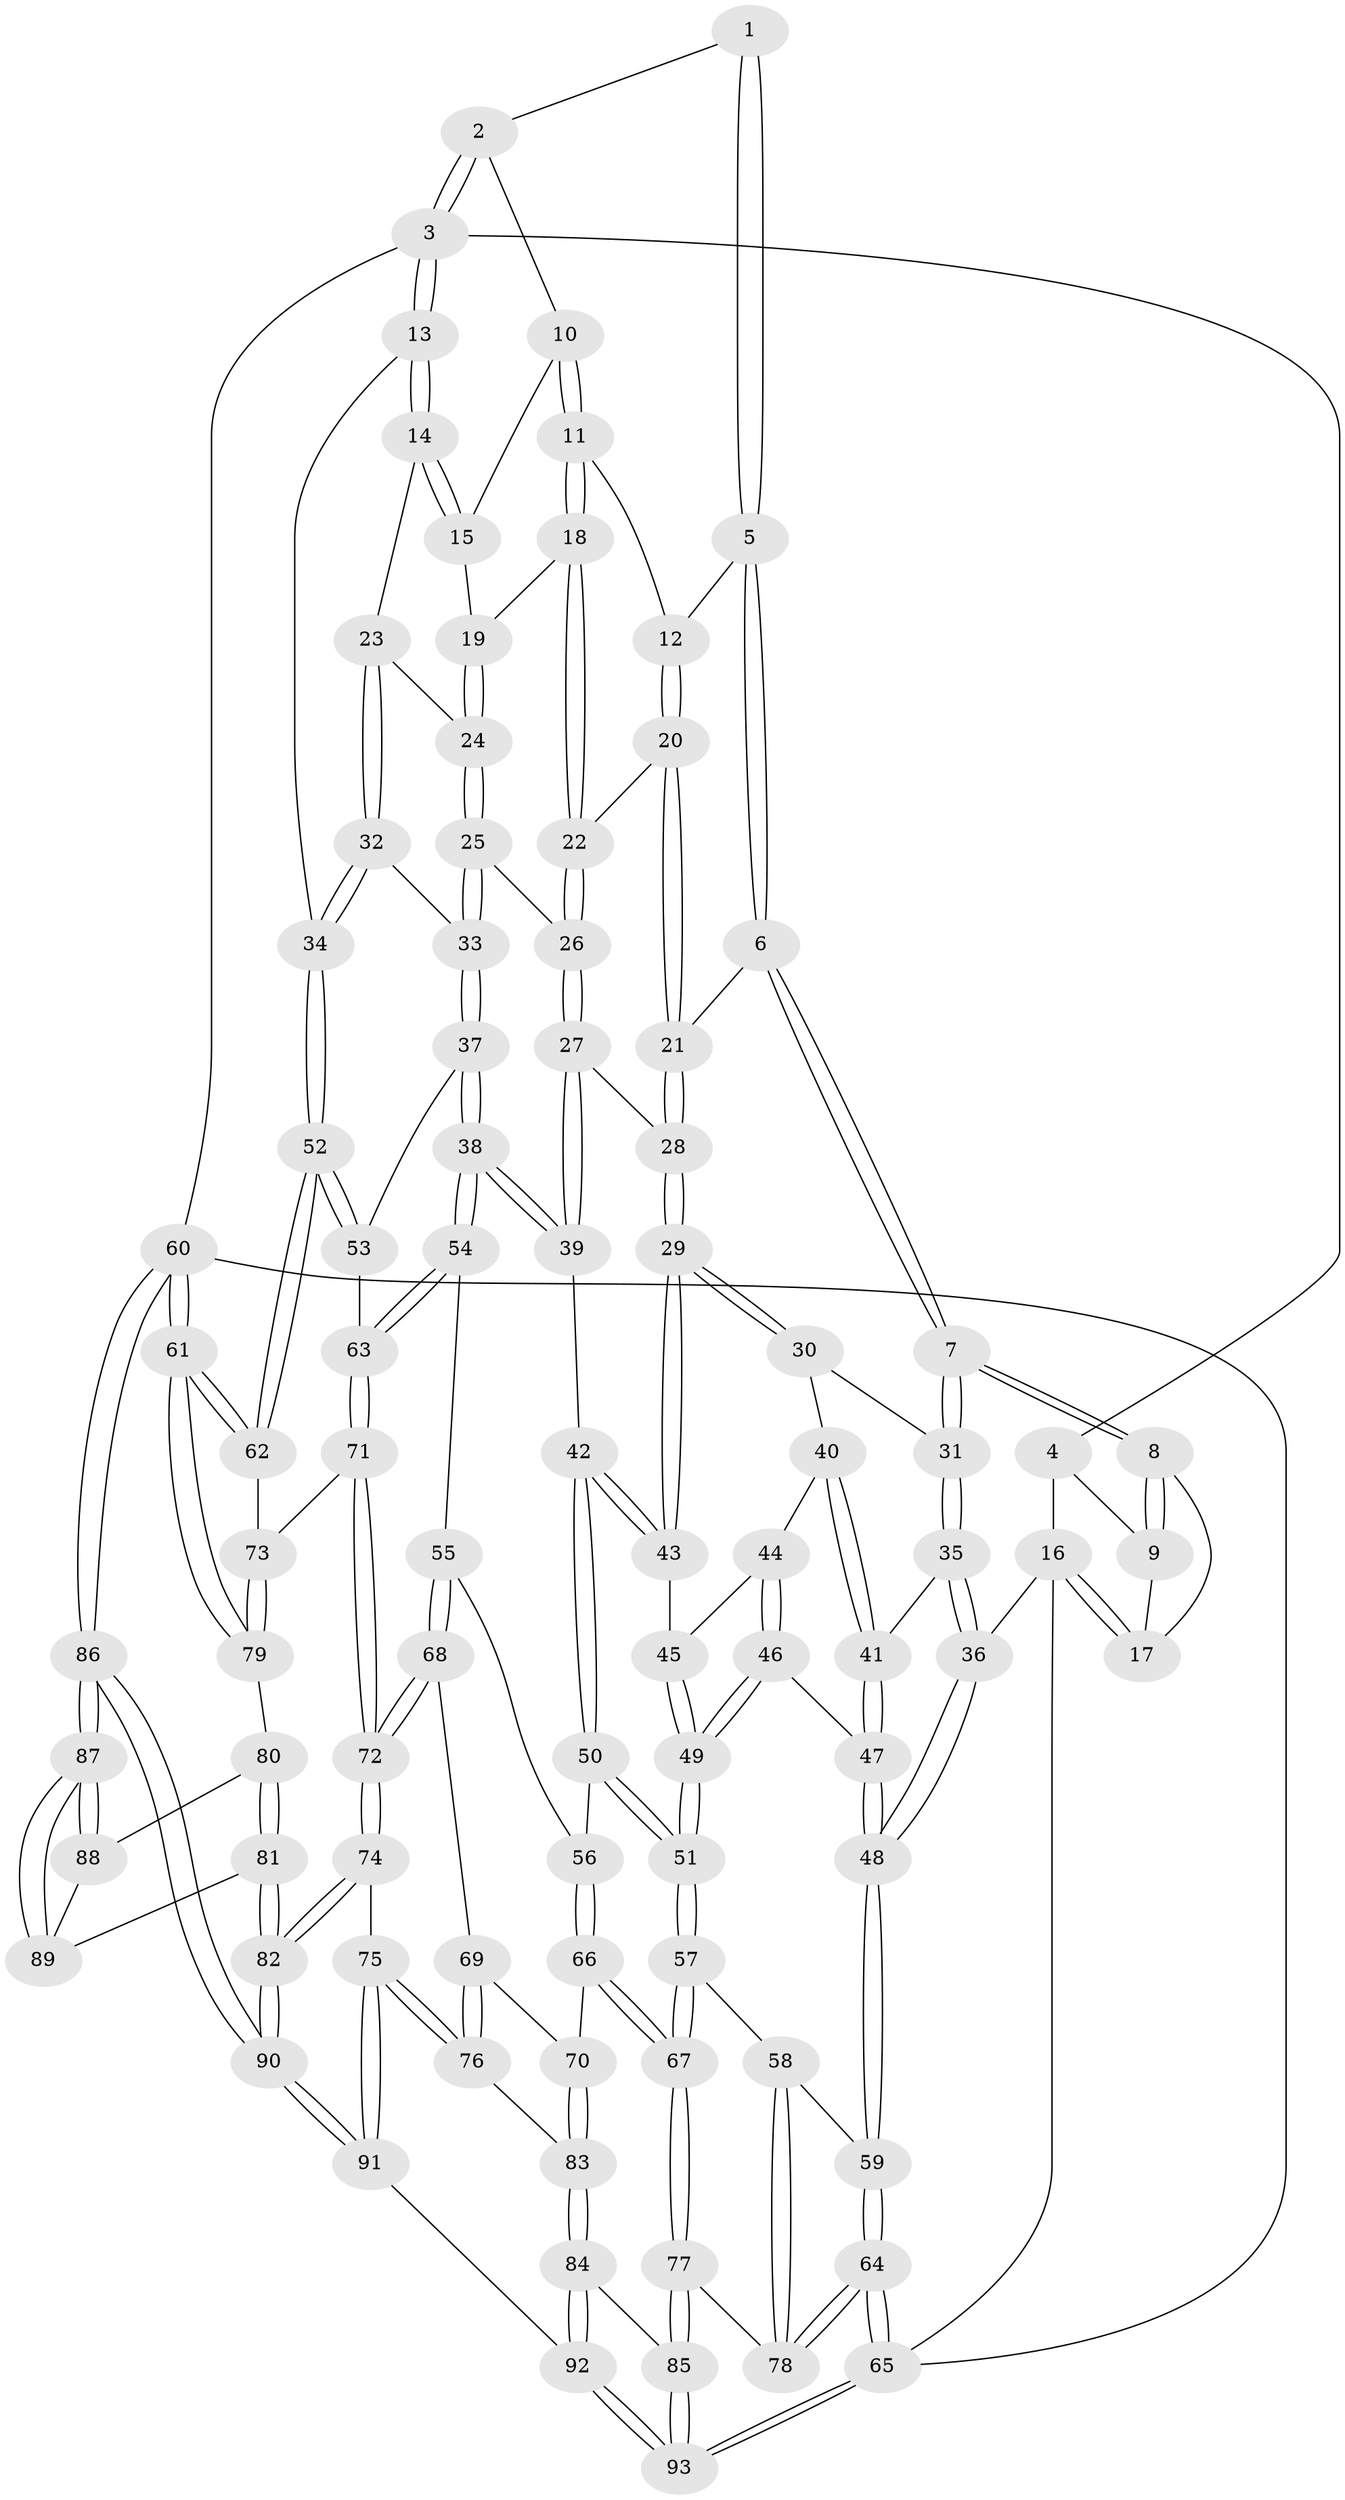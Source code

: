 // Generated by graph-tools (version 1.1) at 2025/17/03/09/25 04:17:07]
// undirected, 93 vertices, 229 edges
graph export_dot {
graph [start="1"]
  node [color=gray90,style=filled];
  1 [pos="+0.46582925480349885+0"];
  2 [pos="+0.8316509696546543+0"];
  3 [pos="+1+0"];
  4 [pos="+0.3099199696712431+0"];
  5 [pos="+0.4903435539076564+0"];
  6 [pos="+0.4666949590655787+0.17959232643820655"];
  7 [pos="+0.21810987411608912+0.18507504983681755"];
  8 [pos="+0.21086990651008017+0.1626872154217611"];
  9 [pos="+0.28330278383366986+0"];
  10 [pos="+0.8311786372222965+0"];
  11 [pos="+0.6370940987849767+0.1307279879775531"];
  12 [pos="+0.6083908848513483+0.12351467222047537"];
  13 [pos="+1+0.27473531625408043"];
  14 [pos="+0.9023495432703564+0.17297398538857647"];
  15 [pos="+0.8291147824854725+0.015074232951328169"];
  16 [pos="+0+0.06971386579643395"];
  17 [pos="+0+0.10933408151313947"];
  18 [pos="+0.6743705344692651+0.17071274695232255"];
  19 [pos="+0.7353067626968088+0.15997286924631007"];
  20 [pos="+0.5175124696839202+0.21896991099028565"];
  21 [pos="+0.4997282793839361+0.2224271493195596"];
  22 [pos="+0.6400620861539694+0.24389874015948226"];
  23 [pos="+0.8369494319819862+0.2570613758135858"];
  24 [pos="+0.7615668177377907+0.20832559643568135"];
  25 [pos="+0.6910259017882217+0.30049333472128387"];
  26 [pos="+0.6614635163722085+0.29151832522503135"];
  27 [pos="+0.6275699431412681+0.3275243708898326"];
  28 [pos="+0.4844753262020443+0.2945596553232257"];
  29 [pos="+0.4557872149438627+0.3475321932833725"];
  30 [pos="+0.29209933978685326+0.2581440151162871"];
  31 [pos="+0.21800767842894883+0.1869773205834364"];
  32 [pos="+0.834491871684488+0.3602287272087581"];
  33 [pos="+0.8095998703841438+0.39292473030366615"];
  34 [pos="+1+0.27474021226535394"];
  35 [pos="+0.20283022686097946+0.2158365912209132"];
  36 [pos="+0+0.45309373288798915"];
  37 [pos="+0.8051125523559964+0.4226278356073102"];
  38 [pos="+0.7261463948852035+0.5054555976652194"];
  39 [pos="+0.5942788531433313+0.4491087075512129"];
  40 [pos="+0.31918674915436934+0.3781930981828621"];
  41 [pos="+0.21340006549385257+0.4032297540560183"];
  42 [pos="+0.5238407729323412+0.45530757774877006"];
  43 [pos="+0.45774855918019913+0.40071693323952984"];
  44 [pos="+0.3664794157649075+0.41666405792846833"];
  45 [pos="+0.43475572645037497+0.4115966091280382"];
  46 [pos="+0.24998071487995552+0.49579432089778575"];
  47 [pos="+0.20214145385710608+0.457911055870605"];
  48 [pos="+0+0.5196417981179873"];
  49 [pos="+0.3140322332903877+0.6428241356960404"];
  50 [pos="+0.5177985599062188+0.4833089580978671"];
  51 [pos="+0.31498223915166834+0.6486308055029553"];
  52 [pos="+1+0.5691790075311038"];
  53 [pos="+0.9698429954506461+0.521921282131003"];
  54 [pos="+0.7262798194885633+0.5234080157448661"];
  55 [pos="+0.5698058162239781+0.645280593662879"];
  56 [pos="+0.5311069911883016+0.6348974629984935"];
  57 [pos="+0.3144976194845914+0.6701894942872153"];
  58 [pos="+0.016465149778086854+0.6443267288466179"];
  59 [pos="+0+0.5721655010675788"];
  60 [pos="+1+1"];
  61 [pos="+1+0.883069383685251"];
  62 [pos="+1+0.5814149973174673"];
  63 [pos="+0.7873641191589054+0.6590748014065884"];
  64 [pos="+0+1"];
  65 [pos="+0+1"];
  66 [pos="+0.3930522216290788+0.7050010834632855"];
  67 [pos="+0.3283500523671924+0.6932698279186961"];
  68 [pos="+0.6367374068670406+0.7399391188422395"];
  69 [pos="+0.5799685070519545+0.7743432279800535"];
  70 [pos="+0.42959474380698437+0.7440212772874705"];
  71 [pos="+0.7937936229247897+0.7060579923805386"];
  72 [pos="+0.7039395904177631+0.7615172343393669"];
  73 [pos="+0.8114424005683939+0.7151368606846449"];
  74 [pos="+0.6873048100209748+0.8855935156601196"];
  75 [pos="+0.5529310204103651+0.9027226493724846"];
  76 [pos="+0.5355255091358501+0.8926010376210617"];
  77 [pos="+0.25062212725461935+0.8812710585719868"];
  78 [pos="+0.1332818295536768+0.8580018746548881"];
  79 [pos="+0.8941982275647566+0.8306255887908355"];
  80 [pos="+0.8807268328555417+0.8527444644595366"];
  81 [pos="+0.7208288541084726+0.9014515214943722"];
  82 [pos="+0.6923636901555612+0.8931931666563933"];
  83 [pos="+0.4969412497623528+0.8890333507094209"];
  84 [pos="+0.4631304066160198+0.9166599262480813"];
  85 [pos="+0.28772672332598476+0.9813383087177014"];
  86 [pos="+0.926517248189832+1"];
  87 [pos="+0.8700300926923886+1"];
  88 [pos="+0.86696220512692+0.9073167417341494"];
  89 [pos="+0.7638398767792761+0.9333326873748496"];
  90 [pos="+0.6541514248134349+1"];
  91 [pos="+0.6117247799559834+1"];
  92 [pos="+0.5650848402791319+1"];
  93 [pos="+0.2587130200701908+1"];
  1 -- 2;
  1 -- 5;
  1 -- 5;
  2 -- 3;
  2 -- 3;
  2 -- 10;
  3 -- 4;
  3 -- 13;
  3 -- 13;
  3 -- 60;
  4 -- 9;
  4 -- 16;
  5 -- 6;
  5 -- 6;
  5 -- 12;
  6 -- 7;
  6 -- 7;
  6 -- 21;
  7 -- 8;
  7 -- 8;
  7 -- 31;
  7 -- 31;
  8 -- 9;
  8 -- 9;
  8 -- 17;
  9 -- 17;
  10 -- 11;
  10 -- 11;
  10 -- 15;
  11 -- 12;
  11 -- 18;
  11 -- 18;
  12 -- 20;
  12 -- 20;
  13 -- 14;
  13 -- 14;
  13 -- 34;
  14 -- 15;
  14 -- 15;
  14 -- 23;
  15 -- 19;
  16 -- 17;
  16 -- 17;
  16 -- 36;
  16 -- 65;
  18 -- 19;
  18 -- 22;
  18 -- 22;
  19 -- 24;
  19 -- 24;
  20 -- 21;
  20 -- 21;
  20 -- 22;
  21 -- 28;
  21 -- 28;
  22 -- 26;
  22 -- 26;
  23 -- 24;
  23 -- 32;
  23 -- 32;
  24 -- 25;
  24 -- 25;
  25 -- 26;
  25 -- 33;
  25 -- 33;
  26 -- 27;
  26 -- 27;
  27 -- 28;
  27 -- 39;
  27 -- 39;
  28 -- 29;
  28 -- 29;
  29 -- 30;
  29 -- 30;
  29 -- 43;
  29 -- 43;
  30 -- 31;
  30 -- 40;
  31 -- 35;
  31 -- 35;
  32 -- 33;
  32 -- 34;
  32 -- 34;
  33 -- 37;
  33 -- 37;
  34 -- 52;
  34 -- 52;
  35 -- 36;
  35 -- 36;
  35 -- 41;
  36 -- 48;
  36 -- 48;
  37 -- 38;
  37 -- 38;
  37 -- 53;
  38 -- 39;
  38 -- 39;
  38 -- 54;
  38 -- 54;
  39 -- 42;
  40 -- 41;
  40 -- 41;
  40 -- 44;
  41 -- 47;
  41 -- 47;
  42 -- 43;
  42 -- 43;
  42 -- 50;
  42 -- 50;
  43 -- 45;
  44 -- 45;
  44 -- 46;
  44 -- 46;
  45 -- 49;
  45 -- 49;
  46 -- 47;
  46 -- 49;
  46 -- 49;
  47 -- 48;
  47 -- 48;
  48 -- 59;
  48 -- 59;
  49 -- 51;
  49 -- 51;
  50 -- 51;
  50 -- 51;
  50 -- 56;
  51 -- 57;
  51 -- 57;
  52 -- 53;
  52 -- 53;
  52 -- 62;
  52 -- 62;
  53 -- 63;
  54 -- 55;
  54 -- 63;
  54 -- 63;
  55 -- 56;
  55 -- 68;
  55 -- 68;
  56 -- 66;
  56 -- 66;
  57 -- 58;
  57 -- 67;
  57 -- 67;
  58 -- 59;
  58 -- 78;
  58 -- 78;
  59 -- 64;
  59 -- 64;
  60 -- 61;
  60 -- 61;
  60 -- 86;
  60 -- 86;
  60 -- 65;
  61 -- 62;
  61 -- 62;
  61 -- 79;
  61 -- 79;
  62 -- 73;
  63 -- 71;
  63 -- 71;
  64 -- 65;
  64 -- 65;
  64 -- 78;
  64 -- 78;
  65 -- 93;
  65 -- 93;
  66 -- 67;
  66 -- 67;
  66 -- 70;
  67 -- 77;
  67 -- 77;
  68 -- 69;
  68 -- 72;
  68 -- 72;
  69 -- 70;
  69 -- 76;
  69 -- 76;
  70 -- 83;
  70 -- 83;
  71 -- 72;
  71 -- 72;
  71 -- 73;
  72 -- 74;
  72 -- 74;
  73 -- 79;
  73 -- 79;
  74 -- 75;
  74 -- 82;
  74 -- 82;
  75 -- 76;
  75 -- 76;
  75 -- 91;
  75 -- 91;
  76 -- 83;
  77 -- 78;
  77 -- 85;
  77 -- 85;
  79 -- 80;
  80 -- 81;
  80 -- 81;
  80 -- 88;
  81 -- 82;
  81 -- 82;
  81 -- 89;
  82 -- 90;
  82 -- 90;
  83 -- 84;
  83 -- 84;
  84 -- 85;
  84 -- 92;
  84 -- 92;
  85 -- 93;
  85 -- 93;
  86 -- 87;
  86 -- 87;
  86 -- 90;
  86 -- 90;
  87 -- 88;
  87 -- 88;
  87 -- 89;
  87 -- 89;
  88 -- 89;
  90 -- 91;
  90 -- 91;
  91 -- 92;
  92 -- 93;
  92 -- 93;
}
